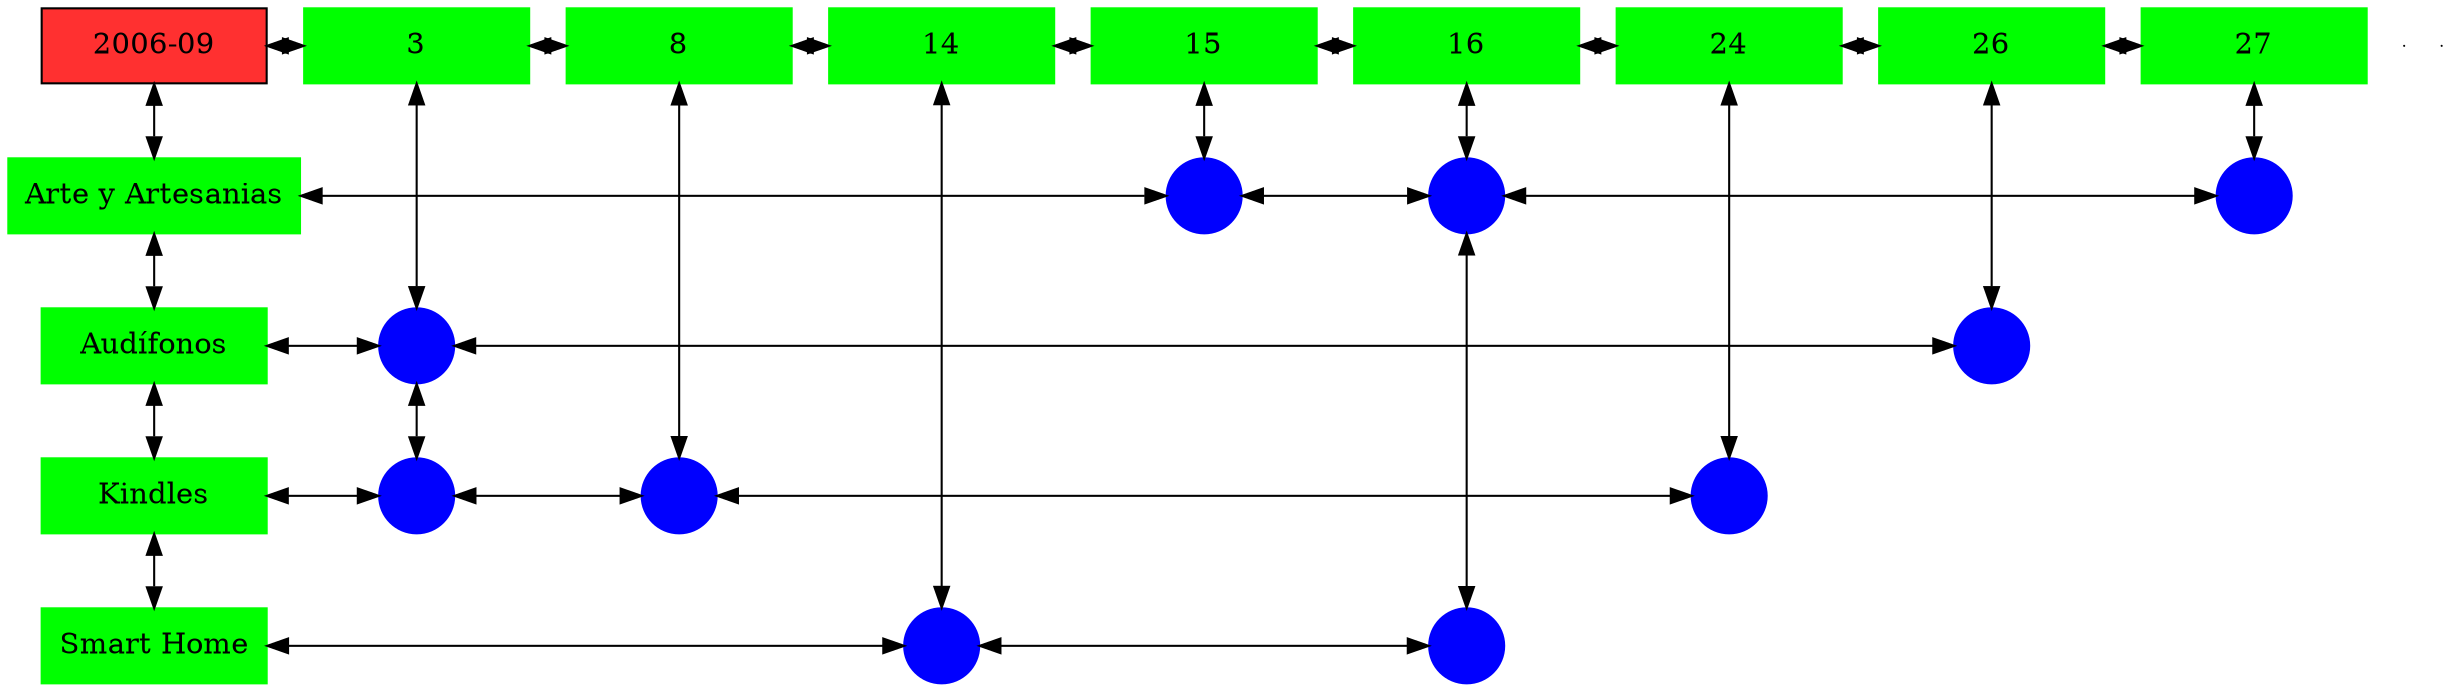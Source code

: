 digraph G{
node[shape="box"];
nodeMt[ label = "2006-09", width = 1.5, style = filled, fillcolor = firebrick1, group = 1 ];
e0[ shape = point, width = 0 ];
e1[ shape = point, width = 0 ];
node0xc001fb3630[label="3",color=green,style =filled,width = 1.5 group=3];
nodeMt->node0xc001fb3630[dir="both"];
{rank=same;nodeMt;node0xc001fb3630;}
node0xc001f05540[label="8",color=green,style =filled,width = 1.5 group=8];
node0xc001fb3630->node0xc001f05540[dir="both"];
{rank=same;node0xc001fb3630;node0xc001f05540;}
node0xc0021a3040[label="14",color=green,style =filled,width = 1.5 group=14];
node0xc001f05540->node0xc0021a3040[dir="both"];
{rank=same;node0xc001f05540;node0xc0021a3040;}
node0xc002158c80[label="15",color=green,style =filled,width = 1.5 group=15];
node0xc0021a3040->node0xc002158c80[dir="both"];
{rank=same;node0xc0021a3040;node0xc002158c80;}
node0xc001ea63c0[label="16",color=green,style =filled,width = 1.5 group=16];
node0xc002158c80->node0xc001ea63c0[dir="both"];
{rank=same;node0xc002158c80;node0xc001ea63c0;}
node0xc001e55a90[label="24",color=green,style =filled,width = 1.5 group=24];
node0xc001ea63c0->node0xc001e55a90[dir="both"];
{rank=same;node0xc001ea63c0;node0xc001e55a90;}
node0xc002062230[label="26",color=green,style =filled,width = 1.5 group=26];
node0xc001e55a90->node0xc002062230[dir="both"];
{rank=same;node0xc001e55a90;node0xc002062230;}
node0xc001ec0e60[label="27",color=green,style =filled,width = 1.5 group=27];
node0xc002062230->node0xc001ec0e60[dir="both"];
{rank=same;node0xc002062230;node0xc001ec0e60;}
node0xc001ea6370[label="Arte y Artesanias",color=green,style =filled width = 1.5 group=1];
node0xc0021ade80[label="",color=blue,style =filled, width = 0.5 group=15 shape=circle];
node0xc001ea6370->node0xc0021ade80[dir="both"];
{rank=same;node0xc001ea6370;node0xc0021ade80;}
node0xc001ea4300[label="",color=blue,style =filled, width = 0.5 group=16 shape=circle];
node0xc0021ade80->node0xc001ea4300[dir="both"];
{rank=same;node0xc001ea4300;node0xc0021ade80;}
node0xc001ebcf80[label="",color=blue,style =filled, width = 0.5 group=27 shape=circle];
node0xc001ea4300->node0xc001ebcf80[dir="both"];
{rank=same;node0xc001ebcf80;node0xc001ea4300;}
node0xc0020621e0[label="Audífonos",color=green,style =filled width = 1.5 group=1];
node0xc0022dd880[label="",color=blue,style =filled, width = 0.5 group=3 shape=circle];
node0xc0020621e0->node0xc0022dd880[dir="both"];
{rank=same;node0xc0020621e0;node0xc0022dd880;}
node0xc00204da00[label="",color=blue,style =filled, width = 0.5 group=26 shape=circle];
node0xc0022dd880->node0xc00204da00[dir="both"];
{rank=same;node0xc00204da00;node0xc0022dd880;}
node0xc001e55a40[label="Kindles",color=green,style =filled width = 1.5 group=1];
node0xc001fb4d80[label="",color=blue,style =filled, width = 0.5 group=3 shape=circle];
node0xc001e55a40->node0xc001fb4d80[dir="both"];
{rank=same;node0xc001e55a40;node0xc001fb4d80;}
node0xc001f01500[label="",color=blue,style =filled, width = 0.5 group=8 shape=circle];
node0xc001fb4d80->node0xc001f01500[dir="both"];
{rank=same;node0xc001f01500;node0xc001fb4d80;}
node0xc001e5c300[label="",color=blue,style =filled, width = 0.5 group=24 shape=circle];
node0xc001f01500->node0xc001e5c300[dir="both"];
{rank=same;node0xc001e5c300;node0xc001f01500;}
node0xc001fcf040[label="Smart Home",color=green,style =filled width = 1.5 group=1];
node0xc0021ac100[label="",color=blue,style =filled, width = 0.5 group=14 shape=circle];
node0xc001fcf040->node0xc0021ac100[dir="both"];
{rank=same;node0xc001fcf040;node0xc0021ac100;}
node0xc001fc7600[label="",color=blue,style =filled, width = 0.5 group=16 shape=circle];
node0xc0021ac100->node0xc001fc7600[dir="both"];
{rank=same;node0xc001fc7600;node0xc0021ac100;}
node0xc001fb3630->node0xc0022dd880[dir="both"];
node0xc0022dd880->node0xc001fb4d80[dir="both"];
node0xc001f05540->node0xc001f01500[dir="both"];
node0xc0021a3040->node0xc0021ac100[dir="both"];
node0xc002158c80->node0xc0021ade80[dir="both"];
node0xc001ea63c0->node0xc001ea4300[dir="both"];
node0xc001ea4300->node0xc001fc7600[dir="both"];
node0xc001e55a90->node0xc001e5c300[dir="both"];
node0xc002062230->node0xc00204da00[dir="both"];
node0xc001ec0e60->node0xc001ebcf80[dir="both"];
nodeMt->node0xc001ea6370[dir="both"];
node0xc001ea6370->node0xc0020621e0[dir="both"];
node0xc0020621e0->node0xc001e55a40[dir="both"];
node0xc001e55a40->node0xc001fcf040[dir="both"];
}
